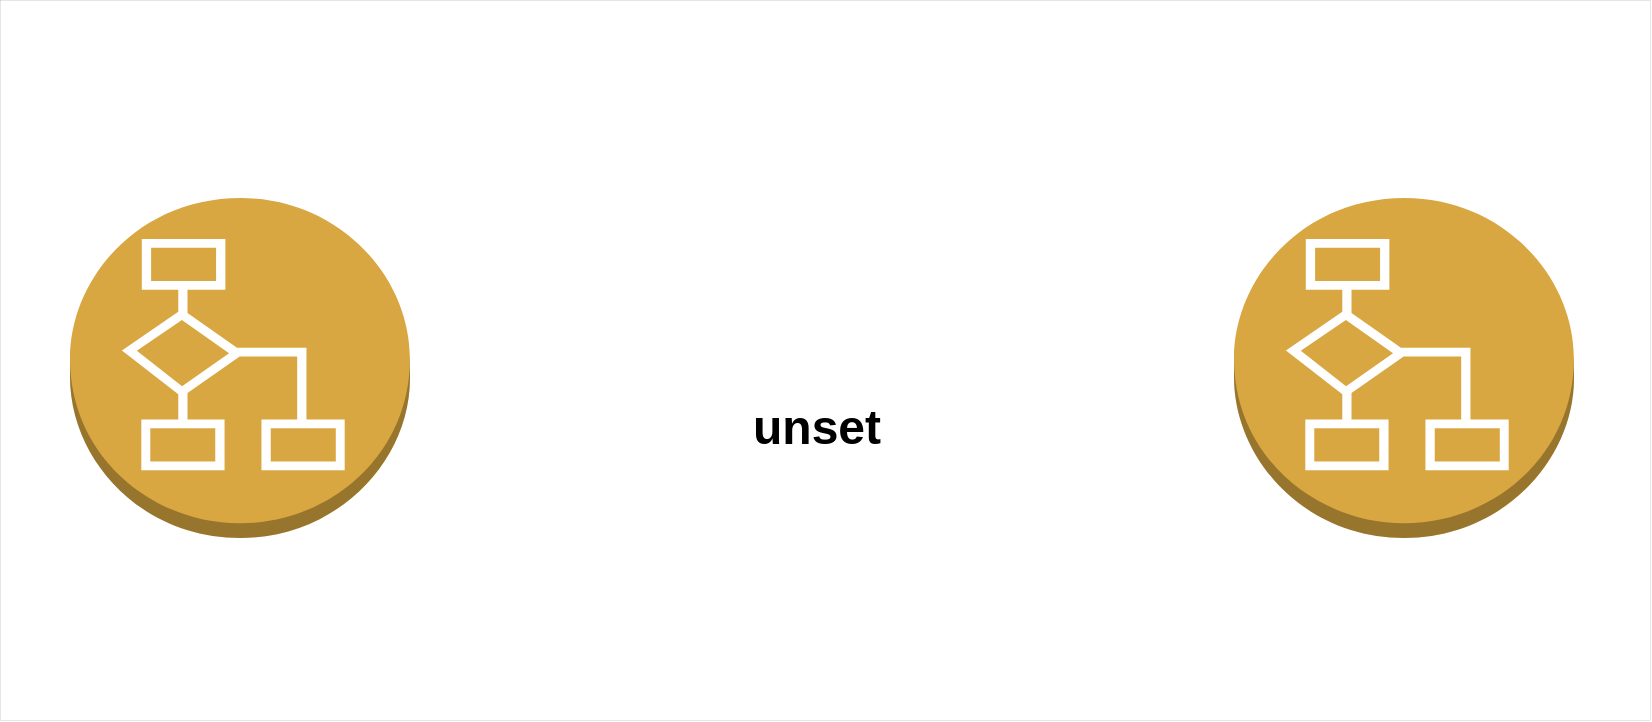 <mxfile version="20.8.5" type="google" pages="5"><diagram name="0" id="5lRv7LqLs4oE_jKBlteB"><mxGraphModel grid="1" page="1" gridSize="10" guides="1" tooltips="1" connect="1" arrows="1" fold="1" pageScale="1" pageWidth="75" pageHeight="40" math="0" shadow="0"><root><mxCell id="BhW8Kw7cc8B_Kn4kB5Vm-0"/><mxCell id="BhW8Kw7cc8B_Kn4kB5Vm-1" parent="BhW8Kw7cc8B_Kn4kB5Vm-0"/><mxCell id="p5kPLwDrZFP7DhWfDJAU-0" value="" style="rounded=0;whiteSpace=wrap;html=1;strokeWidth=0;" vertex="1" parent="BhW8Kw7cc8B_Kn4kB5Vm-1"><mxGeometry x="-375" width="825" height="360" as="geometry"/></mxCell><mxCell id="BhW8Kw7cc8B_Kn4kB5Vm-2" value="&lt;b&gt;&amp;nbsp; &amp;nbsp;&lt;/b&gt;" style="text;html=1;strokeColor=none;fillColor=none;align=center;verticalAlign=middle;whiteSpace=wrap;rounded=0;strokeWidth=4;fontSize=32;" vertex="1" parent="BhW8Kw7cc8B_Kn4kB5Vm-1"><mxGeometry x="33" y="310" width="309" height="30" as="geometry"/></mxCell><mxCell id="BhW8Kw7cc8B_Kn4kB5Vm-4" value="" style="shape=image;html=1;verticalAlign=top;verticalLabelPosition=bottom;labelBackgroundColor=#ffffff;imageAspect=0;aspect=fixed;image=https://cdn4.iconfinder.com/data/icons/gamification-1/256/--06-128.png;strokeWidth=4;fontSize=24;" vertex="1" parent="BhW8Kw7cc8B_Kn4kB5Vm-1"><mxGeometry x="-30" y="120" width="128" height="128" as="geometry"/></mxCell><mxCell id="BhW8Kw7cc8B_Kn4kB5Vm-6" value="" style="outlineConnect=0;dashed=0;verticalLabelPosition=bottom;verticalAlign=top;align=center;html=1;shape=mxgraph.aws3.decider;fillColor=#D9A741;gradientColor=none;strokeWidth=4;fontSize=24;" vertex="1" parent="BhW8Kw7cc8B_Kn4kB5Vm-1"><mxGeometry x="-340" y="99" width="170" height="170" as="geometry"/></mxCell><mxCell id="BhW8Kw7cc8B_Kn4kB5Vm-8" value="" style="outlineConnect=0;dashed=0;verticalLabelPosition=bottom;verticalAlign=top;align=center;html=1;shape=mxgraph.aws3.decider;fillColor=#D9A741;gradientColor=none;strokeWidth=4;fontSize=24;" vertex="1" parent="BhW8Kw7cc8B_Kn4kB5Vm-1"><mxGeometry x="242" y="99" width="170" height="170" as="geometry"/></mxCell><mxCell id="BhW8Kw7cc8B_Kn4kB5Vm-9" value="&lt;b&gt;&amp;nbsp; &amp;nbsp;&lt;/b&gt;" style="text;html=1;strokeColor=none;fillColor=none;align=center;verticalAlign=middle;whiteSpace=wrap;rounded=0;strokeWidth=4;fontSize=32;fontFamily=Courier New;" vertex="1" parent="BhW8Kw7cc8B_Kn4kB5Vm-1"><mxGeometry x="120" y="40" width="162" height="30" as="geometry"/></mxCell><mxCell id="BhW8Kw7cc8B_Kn4kB5Vm-10" value="&lt;font style=&quot;font-size: 24px;&quot; face=&quot;Helvetica&quot;&gt;unset&lt;/font&gt;" style="text;html=1;align=center;verticalAlign=middle;resizable=0;points=[];autosize=1;strokeColor=none;fillColor=none;fontSize=18;fontFamily=Courier New;fontStyle=1" vertex="1" parent="BhW8Kw7cc8B_Kn4kB5Vm-1"><mxGeometry x="-12" y="194" width="90" height="40" as="geometry"/></mxCell></root></mxGraphModel></diagram><diagram name="1" id="maFLap8yW28nSEOtQdL7"><mxGraphModel grid="1" page="1" gridSize="10" guides="1" tooltips="1" connect="1" arrows="1" fold="1" pageScale="1" pageWidth="75" pageHeight="40" background="none" math="0" shadow="0"><root><mxCell id="hI7X1iI4dhXumrYqbQ-g-0"/><mxCell id="hI7X1iI4dhXumrYqbQ-g-1" parent="hI7X1iI4dhXumrYqbQ-g-0"/><mxCell id="8DKkxw5ST5BW5Tvus2Z_-0" value="" style="rounded=0;whiteSpace=wrap;html=1;strokeWidth=0;" vertex="1" parent="hI7X1iI4dhXumrYqbQ-g-1"><mxGeometry x="-375" width="825" height="360" as="geometry"/></mxCell><mxCell id="hI7X1iI4dhXumrYqbQ-g-2" value="&amp;nbsp;&amp;nbsp; " style="text;html=1;strokeColor=none;fillColor=none;align=center;verticalAlign=middle;whiteSpace=wrap;rounded=0;strokeWidth=4;fontSize=24;" vertex="1" parent="hI7X1iI4dhXumrYqbQ-g-1"><mxGeometry x="111" y="310" width="180" height="30" as="geometry"/></mxCell><mxCell id="hI7X1iI4dhXumrYqbQ-g-3" value="" style="shape=image;html=1;verticalAlign=top;verticalLabelPosition=bottom;labelBackgroundColor=#ffffff;imageAspect=0;aspect=fixed;image=https://cdn4.iconfinder.com/data/icons/gamification-1/256/--06-128.png;strokeWidth=4;fontSize=24;" vertex="1" parent="hI7X1iI4dhXumrYqbQ-g-1"><mxGeometry x="-30" y="120" width="128" height="128" as="geometry"/></mxCell><mxCell id="hI7X1iI4dhXumrYqbQ-g-5" value="" style="outlineConnect=0;dashed=0;verticalLabelPosition=bottom;verticalAlign=top;align=center;html=1;shape=mxgraph.aws3.decider;fillColor=#D9A741;gradientColor=none;strokeWidth=4;fontSize=24;" vertex="1" parent="hI7X1iI4dhXumrYqbQ-g-1"><mxGeometry x="-340" y="99" width="170" height="170" as="geometry"/></mxCell><mxCell id="hI7X1iI4dhXumrYqbQ-g-6" style="edgeStyle=orthogonalEdgeStyle;rounded=0;orthogonalLoop=1;jettySize=auto;html=1;exitX=0.5;exitY=0;exitDx=0;exitDy=0;exitPerimeter=0;entryX=0.75;entryY=0;entryDx=0;entryDy=0;fontSize=24;strokeWidth=4;" edge="1" parent="hI7X1iI4dhXumrYqbQ-g-1" source="hI7X1iI4dhXumrYqbQ-g-7" target="hI7X1iI4dhXumrYqbQ-g-3"><mxGeometry relative="1" as="geometry"/></mxCell><mxCell id="hI7X1iI4dhXumrYqbQ-g-7" value="" style="outlineConnect=0;dashed=0;verticalLabelPosition=bottom;verticalAlign=top;align=center;html=1;shape=mxgraph.aws3.decider;fillColor=#D9A741;gradientColor=none;strokeWidth=4;fontSize=24;" vertex="1" parent="hI7X1iI4dhXumrYqbQ-g-1"><mxGeometry x="242" y="99" width="170" height="170" as="geometry"/></mxCell><mxCell id="hI7X1iI4dhXumrYqbQ-g-8" value="&lt;font style=&quot;font-size: 32px;&quot;&gt;&lt;b style=&quot;font-size: 32px;&quot;&gt;wait()&lt;/b&gt;&lt;/font&gt;" style="text;html=1;strokeColor=none;fillColor=none;align=center;verticalAlign=middle;whiteSpace=wrap;rounded=0;strokeWidth=4;fontSize=32;fontFamily=Courier New;" vertex="1" parent="hI7X1iI4dhXumrYqbQ-g-1"><mxGeometry x="120" y="40" width="162" height="30" as="geometry"/></mxCell><mxCell id="hI7X1iI4dhXumrYqbQ-g-10" value="&lt;font style=&quot;font-size: 24px;&quot; face=&quot;Helvetica&quot;&gt;unset&lt;/font&gt;" style="text;html=1;align=center;verticalAlign=middle;resizable=0;points=[];autosize=1;strokeColor=none;fillColor=none;fontSize=18;fontFamily=Courier New;fontStyle=1" vertex="1" parent="hI7X1iI4dhXumrYqbQ-g-1"><mxGeometry x="-12" y="194" width="90" height="40" as="geometry"/></mxCell></root></mxGraphModel></diagram><diagram name="2" id="87hJ1QVhPWvO0ncGye0E"><mxGraphModel grid="1" page="1" gridSize="10" guides="1" tooltips="1" connect="1" arrows="1" fold="1" pageScale="1" pageWidth="75" pageHeight="40" background="none" math="0" shadow="0"><root><mxCell id="bhf2GxNDYVdYj9inYP9B-0"/><mxCell id="bhf2GxNDYVdYj9inYP9B-1" parent="bhf2GxNDYVdYj9inYP9B-0"/><mxCell id="CjUTvyNJOncOclfyOewm-0" value="" style="rounded=0;whiteSpace=wrap;html=1;strokeWidth=0;" vertex="1" parent="bhf2GxNDYVdYj9inYP9B-1"><mxGeometry x="-375" width="825" height="360" as="geometry"/></mxCell><mxCell id="bhf2GxNDYVdYj9inYP9B-2" value="&amp;nbsp;&amp;nbsp; " style="text;html=1;strokeColor=none;fillColor=none;align=center;verticalAlign=middle;whiteSpace=wrap;rounded=0;strokeWidth=4;fontSize=24;" vertex="1" parent="bhf2GxNDYVdYj9inYP9B-1"><mxGeometry x="111" y="310" width="180" height="30" as="geometry"/></mxCell><mxCell id="bhf2GxNDYVdYj9inYP9B-4" value="" style="shape=image;html=1;verticalAlign=top;verticalLabelPosition=bottom;labelBackgroundColor=#ffffff;imageAspect=0;aspect=fixed;image=https://cdn4.iconfinder.com/data/icons/gamification-1/256/--06-128.png;strokeWidth=4;fontSize=24;" vertex="1" parent="bhf2GxNDYVdYj9inYP9B-1"><mxGeometry x="-30" y="120" width="128" height="128" as="geometry"/></mxCell><mxCell id="bhf2GxNDYVdYj9inYP9B-5" style="edgeStyle=orthogonalEdgeStyle;rounded=0;orthogonalLoop=1;jettySize=auto;html=1;exitX=1;exitY=0.5;exitDx=0;exitDy=0;exitPerimeter=0;fontSize=18;strokeWidth=4;" edge="1" parent="bhf2GxNDYVdYj9inYP9B-1" source="bhf2GxNDYVdYj9inYP9B-6" target="bhf2GxNDYVdYj9inYP9B-4"><mxGeometry relative="1" as="geometry"/></mxCell><mxCell id="bhf2GxNDYVdYj9inYP9B-6" value="" style="outlineConnect=0;dashed=0;verticalLabelPosition=bottom;verticalAlign=top;align=center;html=1;shape=mxgraph.aws3.decider;fillColor=#D9A741;gradientColor=none;strokeWidth=4;fontSize=24;" vertex="1" parent="bhf2GxNDYVdYj9inYP9B-1"><mxGeometry x="-340" y="99" width="170" height="170" as="geometry"/></mxCell><mxCell id="bhf2GxNDYVdYj9inYP9B-7" style="edgeStyle=orthogonalEdgeStyle;rounded=0;orthogonalLoop=1;jettySize=auto;html=1;exitX=0.5;exitY=0;exitDx=0;exitDy=0;exitPerimeter=0;entryX=0.75;entryY=0;entryDx=0;entryDy=0;fontSize=24;strokeWidth=4;" edge="1" parent="bhf2GxNDYVdYj9inYP9B-1" source="bhf2GxNDYVdYj9inYP9B-8" target="bhf2GxNDYVdYj9inYP9B-4"><mxGeometry relative="1" as="geometry"/></mxCell><mxCell id="bhf2GxNDYVdYj9inYP9B-8" value="" style="outlineConnect=0;dashed=0;verticalLabelPosition=bottom;verticalAlign=top;align=center;html=1;shape=mxgraph.aws3.decider;fillColor=#D9A741;gradientColor=none;strokeWidth=4;fontSize=24;" vertex="1" parent="bhf2GxNDYVdYj9inYP9B-1"><mxGeometry x="242" y="99" width="170" height="170" as="geometry"/></mxCell><mxCell id="bhf2GxNDYVdYj9inYP9B-9" value="&lt;font style=&quot;font-size: 32px;&quot;&gt;&lt;b style=&quot;font-size: 32px;&quot;&gt;wait()&lt;/b&gt;&lt;/font&gt;" style="text;html=1;strokeColor=none;fillColor=none;align=center;verticalAlign=middle;whiteSpace=wrap;rounded=0;strokeWidth=4;fontSize=32;fontFamily=Courier New;" vertex="1" parent="bhf2GxNDYVdYj9inYP9B-1"><mxGeometry x="120" y="40" width="162" height="30" as="geometry"/></mxCell><mxCell id="bhf2GxNDYVdYj9inYP9B-10" value="&lt;font style=&quot;font-size: 32px;&quot;&gt;&lt;b style=&quot;font-size: 32px;&quot;&gt;signal()&lt;/b&gt;&lt;/font&gt;" style="text;html=1;strokeColor=none;fillColor=none;align=center;verticalAlign=middle;whiteSpace=wrap;rounded=0;strokeWidth=4;fontSize=32;fontFamily=Courier New;" vertex="1" parent="bhf2GxNDYVdYj9inYP9B-1"><mxGeometry x="-174" y="140" width="162" height="30" as="geometry"/></mxCell><mxCell id="bhf2GxNDYVdYj9inYP9B-11" value="&lt;font style=&quot;font-size: 24px;&quot; face=&quot;Helvetica&quot;&gt;set&lt;/font&gt;" style="text;html=1;align=center;verticalAlign=middle;resizable=0;points=[];autosize=1;strokeColor=none;fillColor=none;fontSize=18;fontFamily=Courier New;fontStyle=1" vertex="1" parent="bhf2GxNDYVdYj9inYP9B-1"><mxGeometry x="3" y="194" width="60" height="40" as="geometry"/></mxCell></root></mxGraphModel></diagram><diagram id="fa89TB-i9JNp6Z9CDrST" name="3"><mxGraphModel grid="1" page="1" gridSize="10" guides="1" tooltips="1" connect="1" arrows="1" fold="1" pageScale="1" pageWidth="75" pageHeight="40" math="0" shadow="0"><root><mxCell id="0"/><mxCell id="1" parent="0"/><mxCell id="eF1bEhxOFvC8CvrIQk8R-1" value="" style="rounded=0;whiteSpace=wrap;html=1;strokeWidth=0;" vertex="1" parent="1"><mxGeometry x="-375" width="825" height="360" as="geometry"/></mxCell><mxCell id="q_ekVj5tApiO4I7wNcPk-8" value="&lt;b&gt;&amp;nbsp; &amp;nbsp;&lt;/b&gt;" style="text;html=1;strokeColor=none;fillColor=none;align=center;verticalAlign=middle;whiteSpace=wrap;rounded=0;strokeWidth=4;fontSize=32;" vertex="1" parent="1"><mxGeometry x="33" y="310" width="309" height="30" as="geometry"/></mxCell><mxCell id="8t0USdJFA7ws6_vUMLWq-5" style="edgeStyle=orthogonalEdgeStyle;rounded=0;orthogonalLoop=1;jettySize=auto;html=1;exitX=1;exitY=0.25;exitDx=0;exitDy=0;entryX=1;entryY=0.75;entryDx=0;entryDy=0;curved=1;strokeWidth=4;" edge="1" parent="1" source="q_ekVj5tApiO4I7wNcPk-9" target="q_ekVj5tApiO4I7wNcPk-9"><mxGeometry relative="1" as="geometry"><Array as="points"><mxPoint x="130" y="152"/><mxPoint x="130" y="216"/></Array></mxGeometry></mxCell><mxCell id="q_ekVj5tApiO4I7wNcPk-9" value="" style="shape=image;html=1;verticalAlign=top;verticalLabelPosition=bottom;labelBackgroundColor=#ffffff;imageAspect=0;aspect=fixed;image=https://cdn4.iconfinder.com/data/icons/gamification-1/256/--06-128.png;strokeWidth=4;fontSize=24;" vertex="1" parent="1"><mxGeometry x="-30" y="120" width="128" height="128" as="geometry"/></mxCell><mxCell id="q_ekVj5tApiO4I7wNcPk-21" style="edgeStyle=orthogonalEdgeStyle;rounded=0;orthogonalLoop=1;jettySize=auto;html=1;exitX=1;exitY=0.5;exitDx=0;exitDy=0;exitPerimeter=0;fontSize=18;strokeWidth=4;" edge="1" parent="1" source="q_ekVj5tApiO4I7wNcPk-12" target="q_ekVj5tApiO4I7wNcPk-9"><mxGeometry relative="1" as="geometry"/></mxCell><mxCell id="q_ekVj5tApiO4I7wNcPk-12" value="" style="outlineConnect=0;dashed=0;verticalLabelPosition=bottom;verticalAlign=top;align=center;html=1;shape=mxgraph.aws3.decider;fillColor=#D9A741;gradientColor=none;strokeWidth=4;fontSize=24;" vertex="1" parent="1"><mxGeometry x="-340" y="99" width="170" height="170" as="geometry"/></mxCell><mxCell id="q_ekVj5tApiO4I7wNcPk-16" style="edgeStyle=orthogonalEdgeStyle;rounded=0;orthogonalLoop=1;jettySize=auto;html=1;exitX=0.5;exitY=0;exitDx=0;exitDy=0;exitPerimeter=0;entryX=0.75;entryY=0;entryDx=0;entryDy=0;fontSize=24;strokeWidth=4;" edge="1" parent="1" source="q_ekVj5tApiO4I7wNcPk-13" target="q_ekVj5tApiO4I7wNcPk-9"><mxGeometry relative="1" as="geometry"/></mxCell><mxCell id="q_ekVj5tApiO4I7wNcPk-13" value="" style="outlineConnect=0;dashed=0;verticalLabelPosition=bottom;verticalAlign=top;align=center;html=1;shape=mxgraph.aws3.decider;fillColor=#D9A741;gradientColor=none;strokeWidth=4;fontSize=24;" vertex="1" parent="1"><mxGeometry x="242" y="99" width="170" height="170" as="geometry"/></mxCell><mxCell id="q_ekVj5tApiO4I7wNcPk-19" value="&lt;font style=&quot;font-size: 32px;&quot;&gt;&lt;b style=&quot;font-size: 32px;&quot;&gt;wait()&lt;/b&gt;&lt;/font&gt;" style="text;html=1;strokeColor=none;fillColor=none;align=center;verticalAlign=middle;whiteSpace=wrap;rounded=0;strokeWidth=4;fontSize=32;fontFamily=Courier New;" vertex="1" parent="1"><mxGeometry x="120" y="40" width="162" height="30" as="geometry"/></mxCell><mxCell id="q_ekVj5tApiO4I7wNcPk-24" value="&lt;font style=&quot;font-size: 24px;&quot; face=&quot;Helvetica&quot;&gt;unset&lt;/font&gt;" style="text;html=1;align=center;verticalAlign=middle;resizable=0;points=[];autosize=1;strokeColor=none;fillColor=none;fontSize=18;fontFamily=Courier New;fontStyle=1" vertex="1" parent="1"><mxGeometry x="-12" y="194" width="90" height="40" as="geometry"/></mxCell><mxCell id="jdbcab_W5toNgB2IUMop-1" value="&lt;font style=&quot;font-size: 32px;&quot;&gt;&lt;b style=&quot;font-size: 32px;&quot;&gt;signal()&lt;/b&gt;&lt;/font&gt;" style="text;html=1;strokeColor=none;fillColor=none;align=center;verticalAlign=middle;whiteSpace=wrap;rounded=0;strokeWidth=4;fontSize=32;fontFamily=Courier New;" vertex="1" parent="1"><mxGeometry x="-174" y="140" width="162" height="30" as="geometry"/></mxCell><mxCell id="8t0USdJFA7ws6_vUMLWq-6" value="&lt;font size=&quot;1&quot; style=&quot;&quot;&gt;&lt;b style=&quot;font-size: 18px;&quot;&gt;wake_up()&lt;/b&gt;&lt;/font&gt;" style="text;html=1;strokeColor=none;fillColor=none;align=center;verticalAlign=middle;whiteSpace=wrap;rounded=0;strokeWidth=4;fontSize=32;fontFamily=Courier New;" vertex="1" parent="1"><mxGeometry x="113" y="169" width="162" height="30" as="geometry"/></mxCell></root></mxGraphModel></diagram><diagram name="4" id="lSD00Kv_bFyQNMIu1LY5"><mxGraphModel grid="1" page="1" gridSize="10" guides="1" tooltips="1" connect="1" arrows="1" fold="1" pageScale="1" pageWidth="75" pageHeight="40" math="0" shadow="0"><root><mxCell id="YYtHfibuonDCPt7P7Gft-0"/><mxCell id="YYtHfibuonDCPt7P7Gft-1" parent="YYtHfibuonDCPt7P7Gft-0"/><mxCell id="DTGgYnfIV5j-9dvQepCa-0" value="" style="rounded=0;whiteSpace=wrap;html=1;strokeWidth=0;" vertex="1" parent="YYtHfibuonDCPt7P7Gft-1"><mxGeometry x="-375" width="825" height="360" as="geometry"/></mxCell><mxCell id="YYtHfibuonDCPt7P7Gft-3" value="&lt;font style=&quot;font-size: 32px;&quot;&gt;&lt;b style=&quot;font-size: 32px;&quot;&gt;return from &lt;font face=&quot;Courier New&quot; style=&quot;font-size: 32px;&quot;&gt;wait()&lt;/font&gt;&lt;/b&gt;&lt;/font&gt;" style="text;html=1;strokeColor=none;fillColor=none;align=center;verticalAlign=middle;whiteSpace=wrap;rounded=0;strokeWidth=4;fontSize=32;" vertex="1" parent="YYtHfibuonDCPt7P7Gft-1"><mxGeometry x="33" y="310" width="309" height="30" as="geometry"/></mxCell><mxCell id="YYtHfibuonDCPt7P7Gft-4" style="edgeStyle=orthogonalEdgeStyle;rounded=0;orthogonalLoop=1;jettySize=auto;html=1;exitX=0.75;exitY=1;exitDx=0;exitDy=0;entryX=0.5;entryY=1;entryDx=0;entryDy=0;entryPerimeter=0;fontSize=18;strokeWidth=4;" edge="1" parent="YYtHfibuonDCPt7P7Gft-1" source="YYtHfibuonDCPt7P7Gft-5" target="YYtHfibuonDCPt7P7Gft-9"><mxGeometry relative="1" as="geometry"><Array as="points"><mxPoint x="66" y="300"/><mxPoint x="327" y="300"/></Array></mxGeometry></mxCell><mxCell id="YYtHfibuonDCPt7P7Gft-5" value="" style="shape=image;html=1;verticalAlign=top;verticalLabelPosition=bottom;labelBackgroundColor=#ffffff;imageAspect=0;aspect=fixed;image=https://cdn4.iconfinder.com/data/icons/gamification-1/256/--06-128.png;strokeWidth=4;fontSize=24;" vertex="1" parent="YYtHfibuonDCPt7P7Gft-1"><mxGeometry x="-30" y="120" width="128" height="128" as="geometry"/></mxCell><mxCell id="YYtHfibuonDCPt7P7Gft-6" style="edgeStyle=orthogonalEdgeStyle;rounded=0;orthogonalLoop=1;jettySize=auto;html=1;exitX=1;exitY=0.5;exitDx=0;exitDy=0;exitPerimeter=0;fontSize=18;strokeWidth=4;" edge="1" parent="YYtHfibuonDCPt7P7Gft-1" source="YYtHfibuonDCPt7P7Gft-7" target="YYtHfibuonDCPt7P7Gft-5"><mxGeometry relative="1" as="geometry"/></mxCell><mxCell id="YYtHfibuonDCPt7P7Gft-7" value="" style="outlineConnect=0;dashed=0;verticalLabelPosition=bottom;verticalAlign=top;align=center;html=1;shape=mxgraph.aws3.decider;fillColor=#D9A741;gradientColor=none;strokeWidth=4;fontSize=24;" vertex="1" parent="YYtHfibuonDCPt7P7Gft-1"><mxGeometry x="-340" y="99" width="170" height="170" as="geometry"/></mxCell><mxCell id="YYtHfibuonDCPt7P7Gft-8" style="edgeStyle=orthogonalEdgeStyle;rounded=0;orthogonalLoop=1;jettySize=auto;html=1;exitX=0.5;exitY=0;exitDx=0;exitDy=0;exitPerimeter=0;entryX=0.75;entryY=0;entryDx=0;entryDy=0;fontSize=24;strokeWidth=4;" edge="1" parent="YYtHfibuonDCPt7P7Gft-1" source="YYtHfibuonDCPt7P7Gft-9" target="YYtHfibuonDCPt7P7Gft-5"><mxGeometry relative="1" as="geometry"/></mxCell><mxCell id="YYtHfibuonDCPt7P7Gft-9" value="" style="outlineConnect=0;dashed=0;verticalLabelPosition=bottom;verticalAlign=top;align=center;html=1;shape=mxgraph.aws3.decider;fillColor=#D9A741;gradientColor=none;strokeWidth=4;fontSize=24;" vertex="1" parent="YYtHfibuonDCPt7P7Gft-1"><mxGeometry x="242" y="99" width="170" height="170" as="geometry"/></mxCell><mxCell id="YYtHfibuonDCPt7P7Gft-10" value="&lt;font style=&quot;font-size: 32px;&quot;&gt;&lt;b style=&quot;font-size: 32px;&quot;&gt;wait()&lt;/b&gt;&lt;/font&gt;" style="text;html=1;strokeColor=none;fillColor=none;align=center;verticalAlign=middle;whiteSpace=wrap;rounded=0;strokeWidth=4;fontSize=32;fontFamily=Courier New;" vertex="1" parent="YYtHfibuonDCPt7P7Gft-1"><mxGeometry x="120" y="40" width="162" height="30" as="geometry"/></mxCell><mxCell id="YYtHfibuonDCPt7P7Gft-11" value="&lt;font style=&quot;font-size: 24px;&quot; face=&quot;Helvetica&quot;&gt;unset&lt;/font&gt;" style="text;html=1;align=center;verticalAlign=middle;resizable=0;points=[];autosize=1;strokeColor=none;fillColor=none;fontSize=18;fontFamily=Courier New;fontStyle=1" vertex="1" parent="YYtHfibuonDCPt7P7Gft-1"><mxGeometry x="-12" y="194" width="90" height="40" as="geometry"/></mxCell><mxCell id="YYtHfibuonDCPt7P7Gft-12" value="&lt;font style=&quot;font-size: 32px;&quot;&gt;&lt;b style=&quot;font-size: 32px;&quot;&gt;signal()&lt;/b&gt;&lt;/font&gt;" style="text;html=1;strokeColor=none;fillColor=none;align=center;verticalAlign=middle;whiteSpace=wrap;rounded=0;strokeWidth=4;fontSize=32;fontFamily=Courier New;" vertex="1" parent="YYtHfibuonDCPt7P7Gft-1"><mxGeometry x="-174" y="140" width="162" height="30" as="geometry"/></mxCell></root></mxGraphModel></diagram></mxfile>